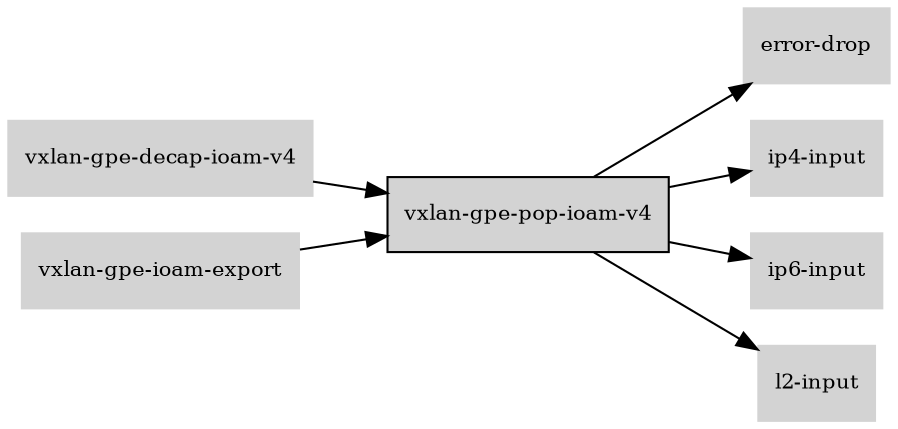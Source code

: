 digraph "vxlan_gpe_pop_ioam_v4_subgraph" {
  rankdir=LR;
  node [shape=box, style=filled, fontsize=10, color=lightgray, fontcolor=black, fillcolor=lightgray];
  "vxlan-gpe-pop-ioam-v4" [color=black, fontcolor=black, fillcolor=lightgray];
  edge [fontsize=8];
  "vxlan-gpe-decap-ioam-v4" -> "vxlan-gpe-pop-ioam-v4";
  "vxlan-gpe-ioam-export" -> "vxlan-gpe-pop-ioam-v4";
  "vxlan-gpe-pop-ioam-v4" -> "error-drop";
  "vxlan-gpe-pop-ioam-v4" -> "ip4-input";
  "vxlan-gpe-pop-ioam-v4" -> "ip6-input";
  "vxlan-gpe-pop-ioam-v4" -> "l2-input";
}
